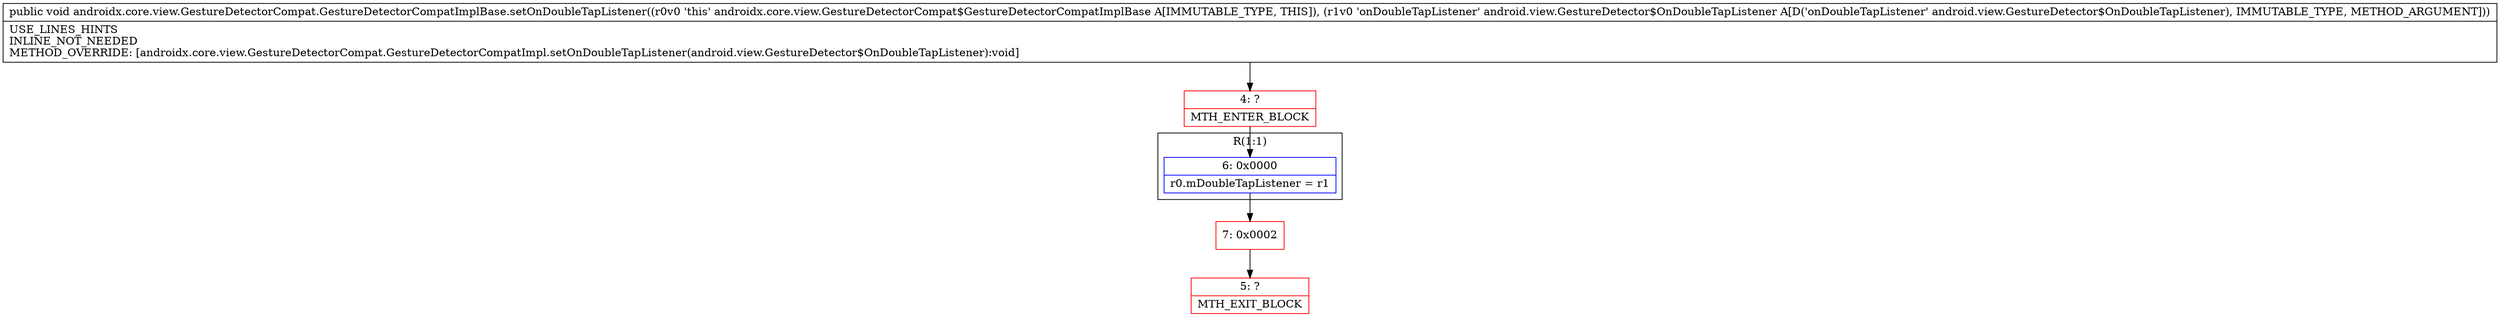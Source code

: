 digraph "CFG forandroidx.core.view.GestureDetectorCompat.GestureDetectorCompatImplBase.setOnDoubleTapListener(Landroid\/view\/GestureDetector$OnDoubleTapListener;)V" {
subgraph cluster_Region_679191022 {
label = "R(1:1)";
node [shape=record,color=blue];
Node_6 [shape=record,label="{6\:\ 0x0000|r0.mDoubleTapListener = r1\l}"];
}
Node_4 [shape=record,color=red,label="{4\:\ ?|MTH_ENTER_BLOCK\l}"];
Node_7 [shape=record,color=red,label="{7\:\ 0x0002}"];
Node_5 [shape=record,color=red,label="{5\:\ ?|MTH_EXIT_BLOCK\l}"];
MethodNode[shape=record,label="{public void androidx.core.view.GestureDetectorCompat.GestureDetectorCompatImplBase.setOnDoubleTapListener((r0v0 'this' androidx.core.view.GestureDetectorCompat$GestureDetectorCompatImplBase A[IMMUTABLE_TYPE, THIS]), (r1v0 'onDoubleTapListener' android.view.GestureDetector$OnDoubleTapListener A[D('onDoubleTapListener' android.view.GestureDetector$OnDoubleTapListener), IMMUTABLE_TYPE, METHOD_ARGUMENT]))  | USE_LINES_HINTS\lINLINE_NOT_NEEDED\lMETHOD_OVERRIDE: [androidx.core.view.GestureDetectorCompat.GestureDetectorCompatImpl.setOnDoubleTapListener(android.view.GestureDetector$OnDoubleTapListener):void]\l}"];
MethodNode -> Node_4;Node_6 -> Node_7;
Node_4 -> Node_6;
Node_7 -> Node_5;
}

